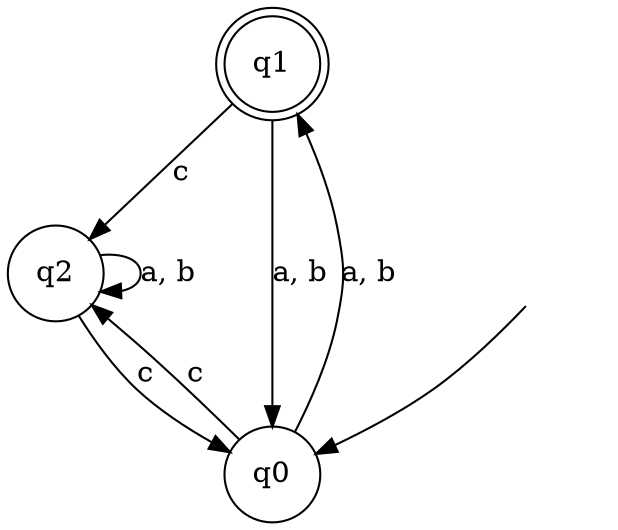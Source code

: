 digraph Automaton {

q1 [shape = doublecircle];

q2 [shape = circle];

_nil [style = invis];

q0 [shape = circle];

q2 -> q0 [label = "c"];

_nil -> q0;

q1 -> q0 [label = "a, b"];

q1 -> q2 [label = "c"];

q0 -> q2 [label = "c"];

q0 -> q1 [label = "a, b"];

q2 -> q2 [label = "a, b"];

}
